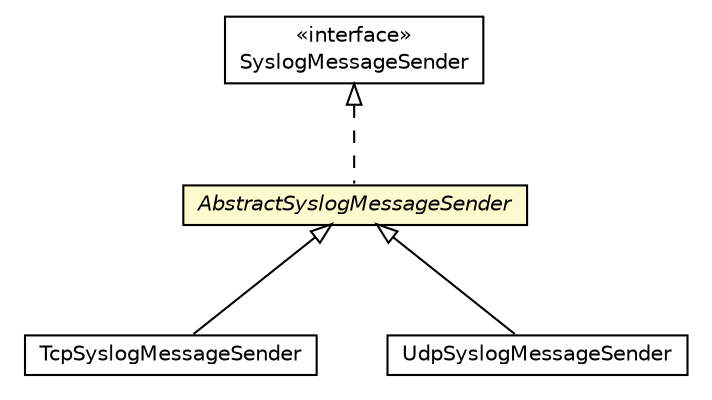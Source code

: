 #!/usr/local/bin/dot
#
# Class diagram 
# Generated by UMLGraph version R5_6-24-gf6e263 (http://www.umlgraph.org/)
#

digraph G {
	edge [fontname="Helvetica",fontsize=10,labelfontname="Helvetica",labelfontsize=10];
	node [fontname="Helvetica",fontsize=10,shape=plaintext];
	nodesep=0.25;
	ranksep=0.5;
	// com.cloudbees.syslog.sender.SyslogMessageSender
	c773615 [label=<<table title="com.cloudbees.syslog.sender.SyslogMessageSender" border="0" cellborder="1" cellspacing="0" cellpadding="2" port="p" href="./SyslogMessageSender.html">
		<tr><td><table border="0" cellspacing="0" cellpadding="1">
<tr><td align="center" balign="center"> &#171;interface&#187; </td></tr>
<tr><td align="center" balign="center"> SyslogMessageSender </td></tr>
		</table></td></tr>
		</table>>, URL="./SyslogMessageSender.html", fontname="Helvetica", fontcolor="black", fontsize=10.0];
	// com.cloudbees.syslog.sender.TcpSyslogMessageSender
	c773616 [label=<<table title="com.cloudbees.syslog.sender.TcpSyslogMessageSender" border="0" cellborder="1" cellspacing="0" cellpadding="2" port="p" href="./TcpSyslogMessageSender.html">
		<tr><td><table border="0" cellspacing="0" cellpadding="1">
<tr><td align="center" balign="center"> TcpSyslogMessageSender </td></tr>
		</table></td></tr>
		</table>>, URL="./TcpSyslogMessageSender.html", fontname="Helvetica", fontcolor="black", fontsize=10.0];
	// com.cloudbees.syslog.sender.UdpSyslogMessageSender
	c773617 [label=<<table title="com.cloudbees.syslog.sender.UdpSyslogMessageSender" border="0" cellborder="1" cellspacing="0" cellpadding="2" port="p" href="./UdpSyslogMessageSender.html">
		<tr><td><table border="0" cellspacing="0" cellpadding="1">
<tr><td align="center" balign="center"> UdpSyslogMessageSender </td></tr>
		</table></td></tr>
		</table>>, URL="./UdpSyslogMessageSender.html", fontname="Helvetica", fontcolor="black", fontsize=10.0];
	// com.cloudbees.syslog.sender.AbstractSyslogMessageSender
	c773618 [label=<<table title="com.cloudbees.syslog.sender.AbstractSyslogMessageSender" border="0" cellborder="1" cellspacing="0" cellpadding="2" port="p" bgcolor="lemonChiffon" href="./AbstractSyslogMessageSender.html">
		<tr><td><table border="0" cellspacing="0" cellpadding="1">
<tr><td align="center" balign="center"><font face="Helvetica-Oblique"> AbstractSyslogMessageSender </font></td></tr>
		</table></td></tr>
		</table>>, URL="./AbstractSyslogMessageSender.html", fontname="Helvetica", fontcolor="black", fontsize=10.0];
	//com.cloudbees.syslog.sender.TcpSyslogMessageSender extends com.cloudbees.syslog.sender.AbstractSyslogMessageSender
	c773618:p -> c773616:p [dir=back,arrowtail=empty];
	//com.cloudbees.syslog.sender.UdpSyslogMessageSender extends com.cloudbees.syslog.sender.AbstractSyslogMessageSender
	c773618:p -> c773617:p [dir=back,arrowtail=empty];
	//com.cloudbees.syslog.sender.AbstractSyslogMessageSender implements com.cloudbees.syslog.sender.SyslogMessageSender
	c773615:p -> c773618:p [dir=back,arrowtail=empty,style=dashed];
}

